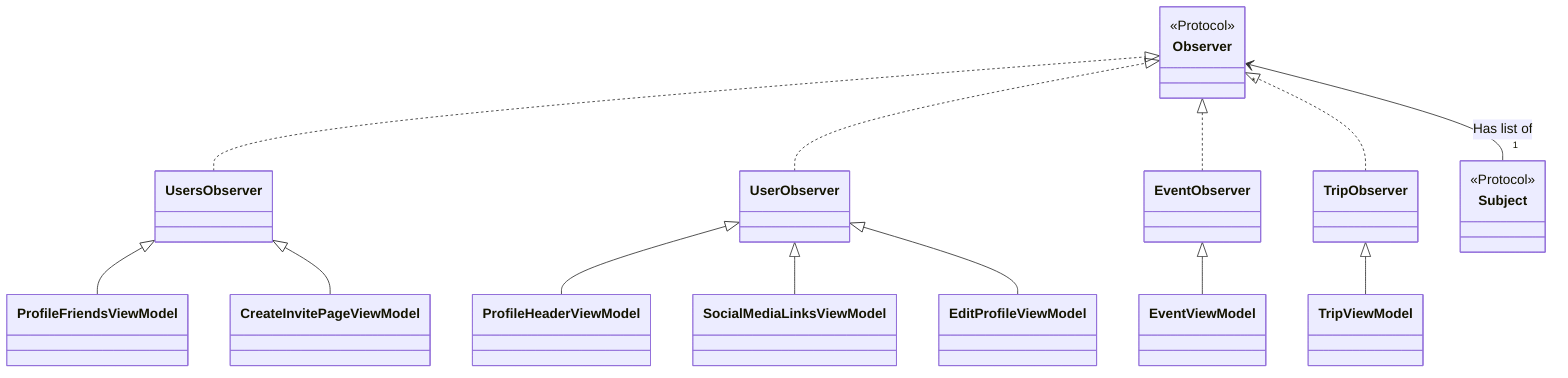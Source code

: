 classDiagram
    direction BT
    
    UsersObserver ..|> Observer
    UserObserver ..|> Observer
    EventObserver ..|> Observer
    TripObserver ..|> Observer


    ProfileHeaderViewModel --|> UserObserver
    SocialMediaLinksViewModel --|> UserObserver
    EditProfileViewModel --|> UserObserver
    ProfileFriendsViewModel --|> UsersObserver
    CreateInvitePageViewModel --|> UsersObserver
    EventViewModel --|> EventObserver
    TripViewModel --|> TripObserver

    Subject "1" --> "* "Observer: Has list of
    
   class Subject {
        <<Protocol>>
    }

    class Observer {
        <<Protocol>>
    }
    
    class UsersObserver{ }
    class UserObserver{ }
    class EventObserver{ }
    class TripObserver{ }

    class CreateInvitePageViewModel { }
    class EditProfileViewModel { }
    class EventViewModel { }
    class ProfileFriendsViewModel { }
    class ProfileHeaderViewModel { }
    class SocialMediaLinksViewModel { }
    class TripViewModel { }